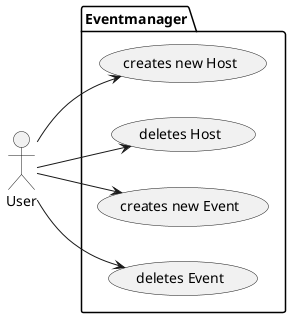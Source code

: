 @startuml
left to right direction
actor User as g

package Eventmanager {
  usecase "creates new Host" as UC1
  usecase "deletes Host" as UC2
  usecase "creates new Event" as UC3
  usecase "deletes Event" as UC4
}
g --> UC1
g --> UC2

g --> UC3
g --> UC4

@enduml
